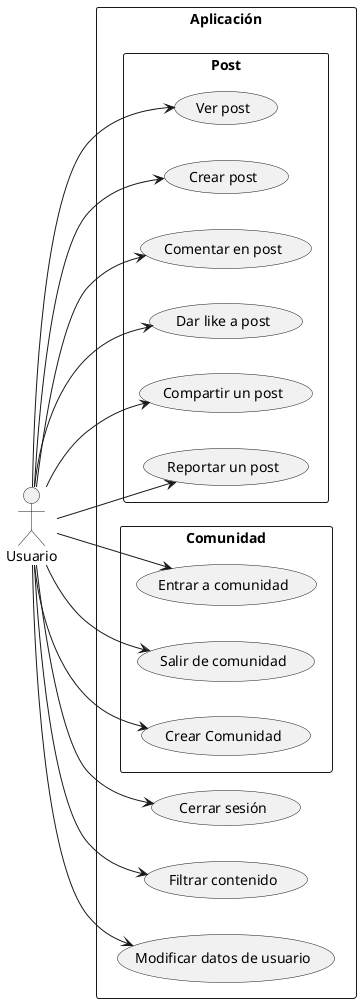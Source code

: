 @startuml
left to right direction
actor Usuario

rectangle "Aplicación" {
    usecase "Cerrar sesión" as UC1
    rectangle "Post"{
        usecase "Ver post" as UC2
        usecase "Crear post" as UC3
        usecase "Comentar en post" as UC4
        usecase "Dar like a post" as UC5
        usecase "Compartir un post" as UC6
        usecase "Reportar un post" as UC7
}
    rectangle "Comunidad"{
        usecase "Entrar a comunidad" as UC8
        usecase "Salir de comunidad" as UC9
        usecase "Crear Comunidad" as UC10
}
    usecase "Filtrar contenido" as UC11
    usecase "Modificar datos de usuario" as UC12

}

Usuario --> UC1
Usuario --> UC2
Usuario --> UC3
Usuario --> UC4
Usuario --> UC5
Usuario --> UC6
Usuario --> UC7
Usuario --> UC8
Usuario --> UC9
Usuario --> UC10
Usuario --> UC11
Usuario --> UC12
@enduml
